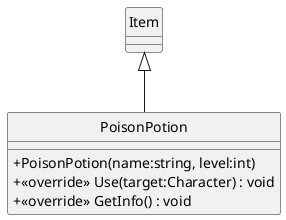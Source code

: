 @startuml Classdiagram
skinparam ClassAttributeIconSize 0
skinparam Monochrome true
hide circle
class PoisonPotion {
    + PoisonPotion(name:string, level:int)
    + <<override>> Use(target:Character) : void
    + <<override>> GetInfo() : void
}
Item <|-- PoisonPotion
@enduml
